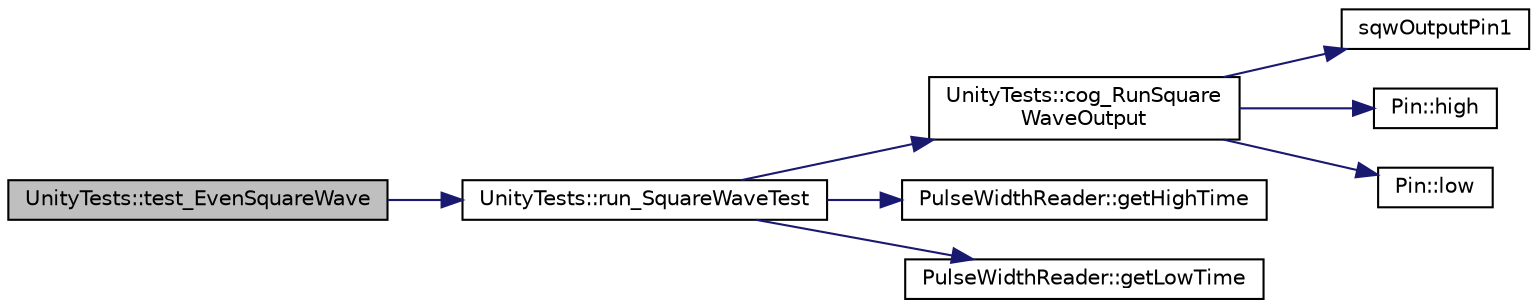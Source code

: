 digraph "UnityTests::test_EvenSquareWave"
{
  edge [fontname="Helvetica",fontsize="10",labelfontname="Helvetica",labelfontsize="10"];
  node [fontname="Helvetica",fontsize="10",shape=record];
  rankdir="LR";
  Node1 [label="UnityTests::test_EvenSquareWave",height=0.2,width=0.4,color="black", fillcolor="grey75", style="filled" fontcolor="black"];
  Node1 -> Node2 [color="midnightblue",fontsize="10",style="solid",fontname="Helvetica"];
  Node2 [label="UnityTests::run_SquareWaveTest",height=0.2,width=0.4,color="black", fillcolor="white", style="filled",URL="$classUnityTests.html#aa24d2b872939c7c0f2a8d539dd0c0a6b"];
  Node2 -> Node3 [color="midnightblue",fontsize="10",style="solid",fontname="Helvetica"];
  Node3 [label="UnityTests::cog_RunSquare\lWaveOutput",height=0.2,width=0.4,color="black", fillcolor="white", style="filled",URL="$classUnityTests.html#af32842ae5ec8a0ffb4e76211277a60f0"];
  Node3 -> Node4 [color="midnightblue",fontsize="10",style="solid",fontname="Helvetica"];
  Node4 [label="sqwOutputPin1",height=0.2,width=0.4,color="black", fillcolor="white", style="filled",URL="$pulse__width__reader_8test_8h.html#ab25b70936f8dbdfe579fda3c1ebc6a01"];
  Node3 -> Node5 [color="midnightblue",fontsize="10",style="solid",fontname="Helvetica"];
  Node5 [label="Pin::high",height=0.2,width=0.4,color="black", fillcolor="white", style="filled",URL="$classPin.html#a2a37644e45fdd91d099a969db68630fd",tooltip="Set pin to output high."];
  Node3 -> Node6 [color="midnightblue",fontsize="10",style="solid",fontname="Helvetica"];
  Node6 [label="Pin::low",height=0.2,width=0.4,color="black", fillcolor="white", style="filled",URL="$classPin.html#a2b3a5a1a6bf26e9f1a65314bda73045a",tooltip="Set pin to output low."];
  Node2 -> Node7 [color="midnightblue",fontsize="10",style="solid",fontname="Helvetica"];
  Node7 [label="PulseWidthReader::getHighTime",height=0.2,width=0.4,color="black", fillcolor="white", style="filled",URL="$classPulseWidthReader.html#a80ee5413ff806d866dc60b9f675953d8",tooltip="Get the most recent high pulse duration."];
  Node2 -> Node8 [color="midnightblue",fontsize="10",style="solid",fontname="Helvetica"];
  Node8 [label="PulseWidthReader::getLowTime",height=0.2,width=0.4,color="black", fillcolor="white", style="filled",URL="$classPulseWidthReader.html#a25504601b83264f77db5154726b090c5",tooltip="Get the most recent low pulse duration."];
}
